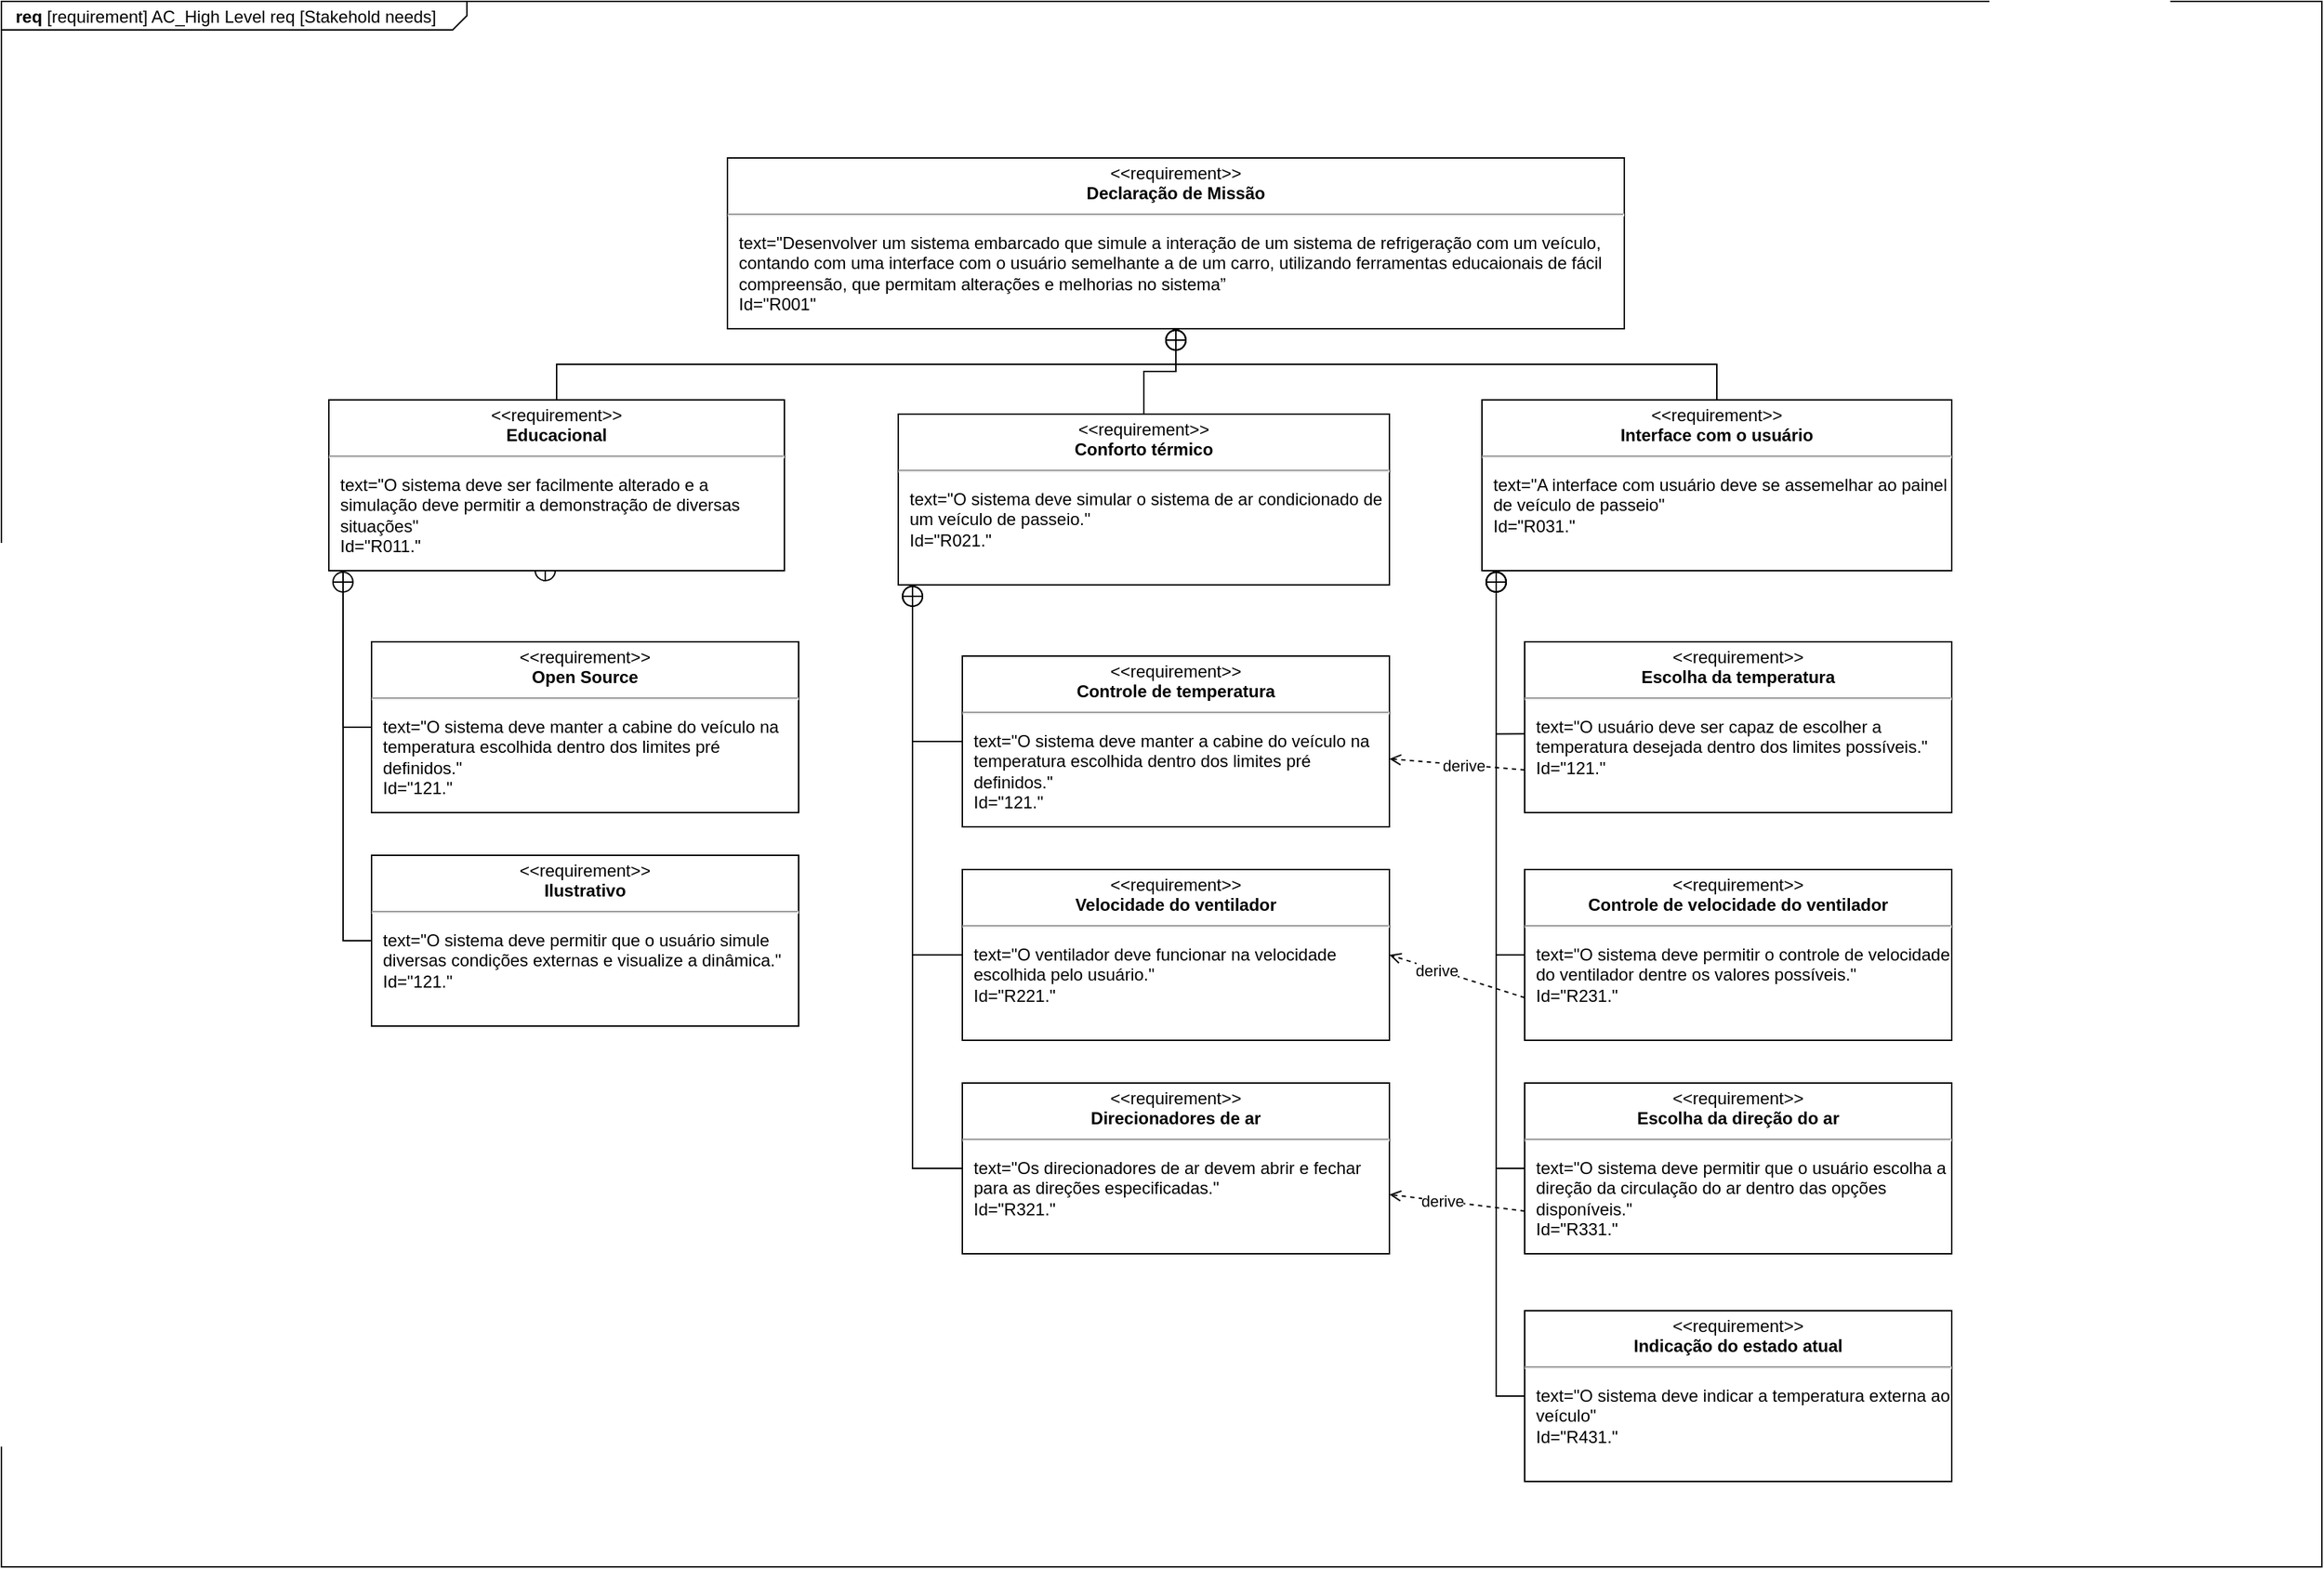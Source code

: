 <mxfile version="15.8.3" type="github"><diagram name="Page-1" id="929967ad-93f9-6ef4-fab6-5d389245f69c"><mxGraphModel dx="1550" dy="835" grid="1" gridSize="10" guides="1" tooltips="1" connect="1" arrows="1" fold="1" page="1" pageScale="1.5" pageWidth="1169" pageHeight="826" background="none" math="0" shadow="0"><root><mxCell id="0" style=";html=1;"/><mxCell id="1" style=";html=1;" parent="0"/><mxCell id="1672d66443f91eb5-1" value="&lt;p style=&quot;margin: 0px ; margin-top: 4px ; margin-left: 10px ; text-align: left&quot;&gt;&lt;b&gt;req&lt;/b&gt;&amp;nbsp;[requirement] AC_High Level req [Stakehold needs]&lt;/p&gt;" style="html=1;strokeWidth=1;shape=mxgraph.sysml.package;html=1;overflow=fill;whiteSpace=wrap;fillColor=none;gradientColor=none;fontSize=12;align=center;labelX=327.64;" parent="1" vertex="1"><mxGeometry x="70" y="50" width="1630" height="1100" as="geometry"/></mxCell><mxCell id="0hMe8zT--C_qmLiAyMyf-6" style="edgeStyle=orthogonalEdgeStyle;rounded=0;orthogonalLoop=1;jettySize=auto;html=1;endArrow=none;endFill=0;startArrow=circlePlus;startFill=0;" parent="1" source="0hMe8zT--C_qmLiAyMyf-1" target="0hMe8zT--C_qmLiAyMyf-4" edge="1"><mxGeometry relative="1" as="geometry"/></mxCell><mxCell id="0hMe8zT--C_qmLiAyMyf-8" style="edgeStyle=orthogonalEdgeStyle;rounded=0;orthogonalLoop=1;jettySize=auto;html=1;entryX=0.5;entryY=0;entryDx=0;entryDy=0;startArrow=circlePlus;startFill=0;endArrow=none;endFill=0;" parent="1" source="0hMe8zT--C_qmLiAyMyf-1" target="0hMe8zT--C_qmLiAyMyf-5" edge="1"><mxGeometry relative="1" as="geometry"/></mxCell><mxCell id="0hMe8zT--C_qmLiAyMyf-9" style="edgeStyle=orthogonalEdgeStyle;rounded=0;orthogonalLoop=1;jettySize=auto;html=1;startArrow=circlePlus;startFill=0;endArrow=none;endFill=0;" parent="1" source="0hMe8zT--C_qmLiAyMyf-1" target="0hMe8zT--C_qmLiAyMyf-2" edge="1"><mxGeometry relative="1" as="geometry"/></mxCell><mxCell id="0hMe8zT--C_qmLiAyMyf-1" value="&lt;p style=&quot;margin: 0px ; margin-top: 4px ; text-align: center&quot;&gt;&amp;lt;&amp;lt;requirement&amp;gt;&amp;gt;&lt;br&gt;&lt;b&gt;Declaração de Missão&lt;/b&gt;&lt;/p&gt;&lt;hr&gt;&lt;p&gt;&lt;/p&gt;&lt;p style=&quot;margin: 0px ; margin-left: 8px ; text-align: left&quot;&gt;text=&quot;Desenvolver um sistema embarcado que simule a interação de um sistema de refrigeração com um veículo, contando com uma interface com o usuário semelhante a de um carro, utilizando ferramentas educaionais de fácil compreensão, que permitam alterações e melhorias no sistema”&lt;br&gt;Id=&quot;R001&quot;&lt;/p&gt;" style="shape=rect;overflow=fill;html=1;whiteSpace=wrap;align=center;" parent="1" vertex="1"><mxGeometry x="580" y="160" width="630" height="120" as="geometry"/></mxCell><mxCell id="0hMe8zT--C_qmLiAyMyf-35" style="edgeStyle=orthogonalEdgeStyle;rounded=0;orthogonalLoop=1;jettySize=auto;html=1;entryX=0;entryY=0.5;entryDx=0;entryDy=0;startArrow=circlePlus;startFill=0;endArrow=none;endFill=0;exitX=0.031;exitY=1;exitDx=0;exitDy=0;exitPerimeter=0;" parent="1" source="0hMe8zT--C_qmLiAyMyf-2" target="0hMe8zT--C_qmLiAyMyf-32" edge="1"><mxGeometry relative="1" as="geometry"><mxPoint x="310" y="460" as="sourcePoint"/><Array as="points"><mxPoint x="310" y="560"/></Array></mxGeometry></mxCell><mxCell id="0hMe8zT--C_qmLiAyMyf-36" style="edgeStyle=orthogonalEdgeStyle;rounded=0;orthogonalLoop=1;jettySize=auto;html=1;exitX=0.5;exitY=1;exitDx=0;exitDy=0;entryX=0;entryY=0.5;entryDx=0;entryDy=0;startArrow=circlePlus;startFill=0;endArrow=none;endFill=0;" parent="1" source="0hMe8zT--C_qmLiAyMyf-2" target="0hMe8zT--C_qmLiAyMyf-33" edge="1"><mxGeometry relative="1" as="geometry"><Array as="points"><mxPoint x="310" y="450"/><mxPoint x="310" y="710"/></Array></mxGeometry></mxCell><mxCell id="0hMe8zT--C_qmLiAyMyf-2" value="&lt;p style=&quot;margin: 0px ; margin-top: 4px ; text-align: center&quot;&gt;&amp;lt;&amp;lt;requirement&amp;gt;&amp;gt;&lt;br&gt;&lt;b&gt;Educacional&lt;/b&gt;&lt;/p&gt;&lt;hr&gt;&lt;p&gt;&lt;/p&gt;&lt;p style=&quot;margin: 0px ; margin-left: 8px ; text-align: left&quot;&gt;text=&quot;O sistema deve ser facilmente alterado e a simulação deve permitir a demonstração de diversas situações&quot;&lt;br&gt;Id=&quot;R011.&quot;&lt;/p&gt;" style="shape=rect;overflow=fill;html=1;whiteSpace=wrap;align=center;" parent="1" vertex="1"><mxGeometry x="300" y="330" width="320" height="120" as="geometry"/></mxCell><mxCell id="0hMe8zT--C_qmLiAyMyf-26" style="edgeStyle=orthogonalEdgeStyle;rounded=0;orthogonalLoop=1;jettySize=auto;html=1;entryX=0;entryY=0.5;entryDx=0;entryDy=0;startArrow=circlePlus;startFill=0;endArrow=none;endFill=0;" parent="1" source="0hMe8zT--C_qmLiAyMyf-4" target="0hMe8zT--C_qmLiAyMyf-13" edge="1"><mxGeometry relative="1" as="geometry"><Array as="points"><mxPoint x="710" y="720"/></Array></mxGeometry></mxCell><mxCell id="0hMe8zT--C_qmLiAyMyf-27" style="edgeStyle=orthogonalEdgeStyle;rounded=0;orthogonalLoop=1;jettySize=auto;html=1;startArrow=none;startFill=0;endArrow=none;endFill=0;" parent="1" source="0hMe8zT--C_qmLiAyMyf-10" edge="1"><mxGeometry relative="1" as="geometry"><mxPoint x="710.0" y="470" as="targetPoint"/><Array as="points"><mxPoint x="710" y="570"/></Array></mxGeometry></mxCell><mxCell id="0hMe8zT--C_qmLiAyMyf-4" value="&lt;p style=&quot;margin: 0px ; margin-top: 4px ; text-align: center&quot;&gt;&amp;lt;&amp;lt;requirement&amp;gt;&amp;gt;&lt;br&gt;&lt;b&gt;Conforto térmico&lt;/b&gt;&lt;/p&gt;&lt;hr&gt;&lt;p&gt;&lt;/p&gt;&lt;p style=&quot;margin: 0px ; margin-left: 8px ; text-align: left&quot;&gt;text=&quot;O sistema deve simular o sistema de ar condicionado de um veículo de passeio.&quot;&lt;br&gt;Id=&quot;R021.&quot;&lt;/p&gt;" style="shape=rect;overflow=fill;html=1;whiteSpace=wrap;align=center;" parent="1" vertex="1"><mxGeometry x="700" y="340" width="345" height="120" as="geometry"/></mxCell><mxCell id="0hMe8zT--C_qmLiAyMyf-28" style="edgeStyle=orthogonalEdgeStyle;rounded=0;orthogonalLoop=1;jettySize=auto;html=1;entryX=0.004;entryY=0.539;entryDx=0;entryDy=0;entryPerimeter=0;startArrow=circlePlus;startFill=0;endArrow=none;endFill=0;" parent="1" source="0hMe8zT--C_qmLiAyMyf-5" target="0hMe8zT--C_qmLiAyMyf-15" edge="1"><mxGeometry relative="1" as="geometry"><Array as="points"><mxPoint x="1120" y="565"/></Array></mxGeometry></mxCell><mxCell id="0hMe8zT--C_qmLiAyMyf-29" style="edgeStyle=orthogonalEdgeStyle;rounded=0;orthogonalLoop=1;jettySize=auto;html=1;entryX=0;entryY=0.5;entryDx=0;entryDy=0;startArrow=circlePlus;startFill=0;endArrow=none;endFill=0;" parent="1" source="0hMe8zT--C_qmLiAyMyf-5" target="0hMe8zT--C_qmLiAyMyf-11" edge="1"><mxGeometry relative="1" as="geometry"><Array as="points"><mxPoint x="1120" y="720"/></Array></mxGeometry></mxCell><mxCell id="0hMe8zT--C_qmLiAyMyf-30" style="edgeStyle=orthogonalEdgeStyle;rounded=0;orthogonalLoop=1;jettySize=auto;html=1;entryX=0;entryY=0.5;entryDx=0;entryDy=0;startArrow=circlePlus;startFill=0;endArrow=none;endFill=0;" parent="1" source="0hMe8zT--C_qmLiAyMyf-5" target="0hMe8zT--C_qmLiAyMyf-12" edge="1"><mxGeometry relative="1" as="geometry"><Array as="points"><mxPoint x="1120" y="870"/></Array></mxGeometry></mxCell><mxCell id="0hMe8zT--C_qmLiAyMyf-31" style="edgeStyle=orthogonalEdgeStyle;rounded=0;orthogonalLoop=1;jettySize=auto;html=1;entryX=0;entryY=0.5;entryDx=0;entryDy=0;startArrow=circlePlus;startFill=0;endArrow=none;endFill=0;" parent="1" source="0hMe8zT--C_qmLiAyMyf-5" target="0hMe8zT--C_qmLiAyMyf-16" edge="1"><mxGeometry relative="1" as="geometry"><Array as="points"><mxPoint x="1120" y="1030"/></Array></mxGeometry></mxCell><mxCell id="0hMe8zT--C_qmLiAyMyf-5" value="&lt;p style=&quot;margin: 0px ; margin-top: 4px ; text-align: center&quot;&gt;&amp;lt;&amp;lt;requirement&amp;gt;&amp;gt;&lt;br&gt;&lt;b&gt;Interface com o usuário&lt;/b&gt;&lt;/p&gt;&lt;hr&gt;&lt;p&gt;&lt;/p&gt;&lt;p style=&quot;margin: 0px ; margin-left: 8px ; text-align: left&quot;&gt;text=&quot;A interface com usuário deve se assemelhar ao painel de veículo de passeio&quot;&lt;br&gt;Id=&quot;R031.&quot;&lt;/p&gt;" style="shape=rect;overflow=fill;html=1;whiteSpace=wrap;align=center;" parent="1" vertex="1"><mxGeometry x="1110" y="330" width="330" height="120" as="geometry"/></mxCell><mxCell id="0hMe8zT--C_qmLiAyMyf-10" value="&lt;p style=&quot;margin: 0px ; margin-top: 4px ; text-align: center&quot;&gt;&amp;lt;&amp;lt;requirement&amp;gt;&amp;gt;&lt;br&gt;&lt;b&gt;Controle de temperatura&lt;/b&gt;&lt;/p&gt;&lt;hr&gt;&lt;p&gt;&lt;/p&gt;&lt;p style=&quot;margin: 0px ; margin-left: 8px ; text-align: left&quot;&gt;text=&quot;O sistema deve manter a cabine do veículo na temperatura escolhida dentro dos limites pré definidos.&quot;&lt;br&gt;Id=&quot;121.&quot;&lt;/p&gt;" style="shape=rect;overflow=fill;html=1;whiteSpace=wrap;align=center;" parent="1" vertex="1"><mxGeometry x="745" y="510" width="300" height="120" as="geometry"/></mxCell><mxCell id="0hMe8zT--C_qmLiAyMyf-39" style="edgeStyle=none;rounded=0;orthogonalLoop=1;jettySize=auto;html=1;exitX=0;exitY=0.75;exitDx=0;exitDy=0;entryX=1;entryY=0.5;entryDx=0;entryDy=0;dashed=1;startArrow=none;startFill=0;endArrow=open;endFill=0;" parent="1" source="0hMe8zT--C_qmLiAyMyf-11" target="0hMe8zT--C_qmLiAyMyf-13" edge="1"><mxGeometry relative="1" as="geometry"/></mxCell><mxCell id="0hMe8zT--C_qmLiAyMyf-40" value="derive" style="edgeLabel;html=1;align=center;verticalAlign=middle;resizable=0;points=[];" parent="0hMe8zT--C_qmLiAyMyf-39" vertex="1" connectable="0"><mxGeometry x="0.31" relative="1" as="geometry"><mxPoint as="offset"/></mxGeometry></mxCell><mxCell id="0hMe8zT--C_qmLiAyMyf-11" value="&lt;p style=&quot;margin: 0px ; margin-top: 4px ; text-align: center&quot;&gt;&amp;lt;&amp;lt;requirement&amp;gt;&amp;gt;&lt;br&gt;&lt;b&gt;Controle de velocidade do ventilador&lt;/b&gt;&lt;/p&gt;&lt;hr&gt;&lt;p&gt;&lt;/p&gt;&lt;p style=&quot;margin: 0px ; margin-left: 8px ; text-align: left&quot;&gt;text=&quot;O sistema deve permitir o controle de velocidade do ventilador dentre os valores possíveis.&quot;&lt;br&gt;Id=&quot;R231.&quot;&lt;/p&gt;" style="shape=rect;overflow=fill;html=1;whiteSpace=wrap;align=center;" parent="1" vertex="1"><mxGeometry x="1140" y="660" width="300" height="120" as="geometry"/></mxCell><mxCell id="0hMe8zT--C_qmLiAyMyf-41" style="edgeStyle=none;rounded=0;orthogonalLoop=1;jettySize=auto;html=1;exitX=0;exitY=0.75;exitDx=0;exitDy=0;dashed=1;startArrow=none;startFill=0;endArrow=open;endFill=0;" parent="1" source="0hMe8zT--C_qmLiAyMyf-12" target="0hMe8zT--C_qmLiAyMyf-14" edge="1"><mxGeometry relative="1" as="geometry"/></mxCell><mxCell id="0hMe8zT--C_qmLiAyMyf-43" value="derive" style="edgeLabel;html=1;align=center;verticalAlign=middle;resizable=0;points=[];" parent="0hMe8zT--C_qmLiAyMyf-41" vertex="1" connectable="0"><mxGeometry x="0.23" relative="1" as="geometry"><mxPoint as="offset"/></mxGeometry></mxCell><mxCell id="0hMe8zT--C_qmLiAyMyf-12" value="&lt;p style=&quot;margin: 0px ; margin-top: 4px ; text-align: center&quot;&gt;&amp;lt;&amp;lt;requirement&amp;gt;&amp;gt;&lt;br&gt;&lt;b&gt;Escolha da direção do ar&lt;/b&gt;&lt;/p&gt;&lt;hr&gt;&lt;p&gt;&lt;/p&gt;&lt;p style=&quot;margin: 0px ; margin-left: 8px ; text-align: left&quot;&gt;text=&quot;O sistema deve permitir que o usuário escolha a direção da circulação do ar dentro das opções disponíveis.&quot;&lt;br&gt;Id=&quot;R331.&quot;&lt;/p&gt;" style="shape=rect;overflow=fill;html=1;whiteSpace=wrap;align=center;" parent="1" vertex="1"><mxGeometry x="1140" y="810" width="300" height="120" as="geometry"/></mxCell><mxCell id="0hMe8zT--C_qmLiAyMyf-13" value="&lt;p style=&quot;margin: 0px ; margin-top: 4px ; text-align: center&quot;&gt;&amp;lt;&amp;lt;requirement&amp;gt;&amp;gt;&lt;br&gt;&lt;b&gt;Velocidade do ventilador&lt;/b&gt;&lt;/p&gt;&lt;hr&gt;&lt;p&gt;&lt;/p&gt;&lt;p style=&quot;margin: 0px ; margin-left: 8px ; text-align: left&quot;&gt;text=&quot;O ventilador deve funcionar na velocidade escolhida pelo usuário.&quot;&lt;br&gt;Id=&quot;R221.&quot;&lt;/p&gt;" style="shape=rect;overflow=fill;html=1;whiteSpace=wrap;align=center;" parent="1" vertex="1"><mxGeometry x="745" y="660" width="300" height="120" as="geometry"/></mxCell><mxCell id="0hMe8zT--C_qmLiAyMyf-14" value="&lt;p style=&quot;margin: 0px ; margin-top: 4px ; text-align: center&quot;&gt;&amp;lt;&amp;lt;requirement&amp;gt;&amp;gt;&lt;br&gt;&lt;b&gt;Direcionadores de ar&lt;/b&gt;&lt;/p&gt;&lt;hr&gt;&lt;p&gt;&lt;/p&gt;&lt;p style=&quot;margin: 0px ; margin-left: 8px ; text-align: left&quot;&gt;text=&quot;Os direcionadores de ar devem abrir e fechar para as direções especificadas.&quot;&lt;br&gt;Id=&quot;R321.&quot;&lt;/p&gt;" style="shape=rect;overflow=fill;html=1;whiteSpace=wrap;align=center;" parent="1" vertex="1"><mxGeometry x="745" y="810" width="300" height="120" as="geometry"/></mxCell><mxCell id="0hMe8zT--C_qmLiAyMyf-37" style="rounded=0;orthogonalLoop=1;jettySize=auto;html=1;exitX=0;exitY=0.75;exitDx=0;exitDy=0;startArrow=none;startFill=0;endArrow=open;endFill=0;dashed=1;" parent="1" source="0hMe8zT--C_qmLiAyMyf-15" target="0hMe8zT--C_qmLiAyMyf-10" edge="1"><mxGeometry relative="1" as="geometry"/></mxCell><mxCell id="0hMe8zT--C_qmLiAyMyf-38" value="derive" style="edgeLabel;html=1;align=center;verticalAlign=middle;resizable=0;points=[];" parent="0hMe8zT--C_qmLiAyMyf-37" vertex="1" connectable="0"><mxGeometry x="-0.096" relative="1" as="geometry"><mxPoint as="offset"/></mxGeometry></mxCell><mxCell id="0hMe8zT--C_qmLiAyMyf-15" value="&lt;p style=&quot;margin: 0px ; margin-top: 4px ; text-align: center&quot;&gt;&amp;lt;&amp;lt;requirement&amp;gt;&amp;gt;&lt;br&gt;&lt;b&gt;Escolha da temperatura&lt;/b&gt;&lt;/p&gt;&lt;hr&gt;&lt;p&gt;&lt;/p&gt;&lt;p style=&quot;margin: 0px ; margin-left: 8px ; text-align: left&quot;&gt;text=&quot;O usuário deve ser capaz de escolher a temperatura desejada dentro dos limites possíveis.&quot;&lt;br&gt;Id=&quot;121.&quot;&lt;/p&gt;" style="shape=rect;overflow=fill;html=1;whiteSpace=wrap;align=center;" parent="1" vertex="1"><mxGeometry x="1140" y="500" width="300" height="120" as="geometry"/></mxCell><mxCell id="0hMe8zT--C_qmLiAyMyf-16" value="&lt;p style=&quot;margin: 0px ; margin-top: 4px ; text-align: center&quot;&gt;&amp;lt;&amp;lt;requirement&amp;gt;&amp;gt;&lt;br&gt;&lt;b&gt;Indicação do estado atual&lt;/b&gt;&lt;/p&gt;&lt;hr&gt;&lt;p&gt;&lt;/p&gt;&lt;p style=&quot;margin: 0px ; margin-left: 8px ; text-align: left&quot;&gt;text=&quot;O sistema deve indicar a temperatura externa ao veículo&quot;&lt;br&gt;Id=&quot;R431.&quot;&lt;/p&gt;" style="shape=rect;overflow=fill;html=1;whiteSpace=wrap;align=center;" parent="1" vertex="1"><mxGeometry x="1140" y="970" width="300" height="120" as="geometry"/></mxCell><mxCell id="0hMe8zT--C_qmLiAyMyf-23" style="edgeStyle=orthogonalEdgeStyle;rounded=0;orthogonalLoop=1;jettySize=auto;html=1;entryX=0.198;entryY=1.024;entryDx=0;entryDy=0;entryPerimeter=0;startArrow=none;startFill=0;endArrow=circlePlus;endFill=0;exitX=0;exitY=0.5;exitDx=0;exitDy=0;" parent="1" source="0hMe8zT--C_qmLiAyMyf-14" edge="1"><mxGeometry relative="1" as="geometry"><mxPoint x="735" y="570" as="sourcePoint"/><mxPoint x="710" y="460.0" as="targetPoint"/><Array as="points"><mxPoint x="710" y="870"/></Array></mxGeometry></mxCell><mxCell id="0hMe8zT--C_qmLiAyMyf-24" value="&lt;br&gt;" style="edgeLabel;html=1;align=center;verticalAlign=middle;resizable=0;points=[];" parent="0hMe8zT--C_qmLiAyMyf-23" vertex="1" connectable="0"><mxGeometry x="0.122" y="-2" relative="1" as="geometry"><mxPoint as="offset"/></mxGeometry></mxCell><mxCell id="0hMe8zT--C_qmLiAyMyf-32" value="&lt;p style=&quot;margin: 0px ; margin-top: 4px ; text-align: center&quot;&gt;&amp;lt;&amp;lt;requirement&amp;gt;&amp;gt;&lt;br&gt;&lt;b&gt;Open Source&lt;/b&gt;&lt;/p&gt;&lt;hr&gt;&lt;p&gt;&lt;/p&gt;&lt;p style=&quot;margin: 0px ; margin-left: 8px ; text-align: left&quot;&gt;text=&quot;O sistema deve manter a cabine do veículo na temperatura escolhida dentro dos limites pré definidos.&quot;&lt;br&gt;Id=&quot;121.&quot;&lt;/p&gt;" style="shape=rect;overflow=fill;html=1;whiteSpace=wrap;align=center;" parent="1" vertex="1"><mxGeometry x="330" y="500" width="300" height="120" as="geometry"/></mxCell><mxCell id="0hMe8zT--C_qmLiAyMyf-33" value="&lt;p style=&quot;margin: 0px ; margin-top: 4px ; text-align: center&quot;&gt;&amp;lt;&amp;lt;requirement&amp;gt;&amp;gt;&lt;br&gt;&lt;b&gt;Ilustrativo&lt;/b&gt;&lt;/p&gt;&lt;hr&gt;&lt;p&gt;&lt;/p&gt;&lt;p style=&quot;margin: 0px ; margin-left: 8px ; text-align: left&quot;&gt;text=&quot;O sistema deve permitir que o usuário simule diversas condições externas e visualize a dinâmica.&quot;&lt;br&gt;Id=&quot;121.&quot;&lt;/p&gt;" style="shape=rect;overflow=fill;html=1;whiteSpace=wrap;align=center;" parent="1" vertex="1"><mxGeometry x="330" y="650" width="300" height="120" as="geometry"/></mxCell></root></mxGraphModel></diagram></mxfile>